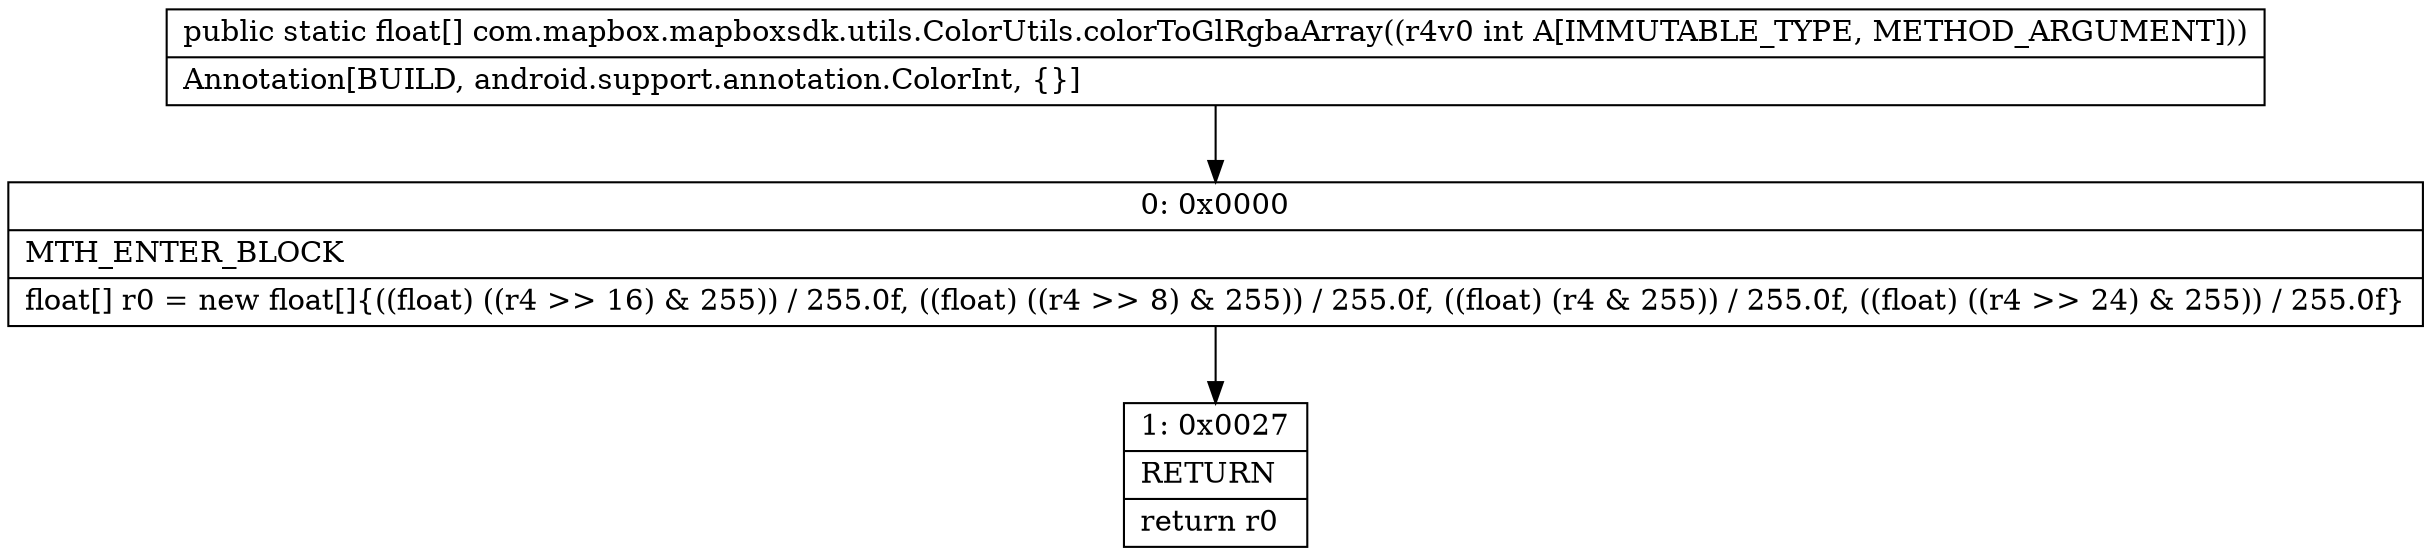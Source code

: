 digraph "CFG forcom.mapbox.mapboxsdk.utils.ColorUtils.colorToGlRgbaArray(I)[F" {
Node_0 [shape=record,label="{0\:\ 0x0000|MTH_ENTER_BLOCK\l|float[] r0 = new float[]\{((float) ((r4 \>\> 16) & 255)) \/ 255.0f, ((float) ((r4 \>\> 8) & 255)) \/ 255.0f, ((float) (r4 & 255)) \/ 255.0f, ((float) ((r4 \>\> 24) & 255)) \/ 255.0f\}\l}"];
Node_1 [shape=record,label="{1\:\ 0x0027|RETURN\l|return r0\l}"];
MethodNode[shape=record,label="{public static float[] com.mapbox.mapboxsdk.utils.ColorUtils.colorToGlRgbaArray((r4v0 int A[IMMUTABLE_TYPE, METHOD_ARGUMENT]))  | Annotation[BUILD, android.support.annotation.ColorInt, \{\}]\l}"];
MethodNode -> Node_0;
Node_0 -> Node_1;
}

